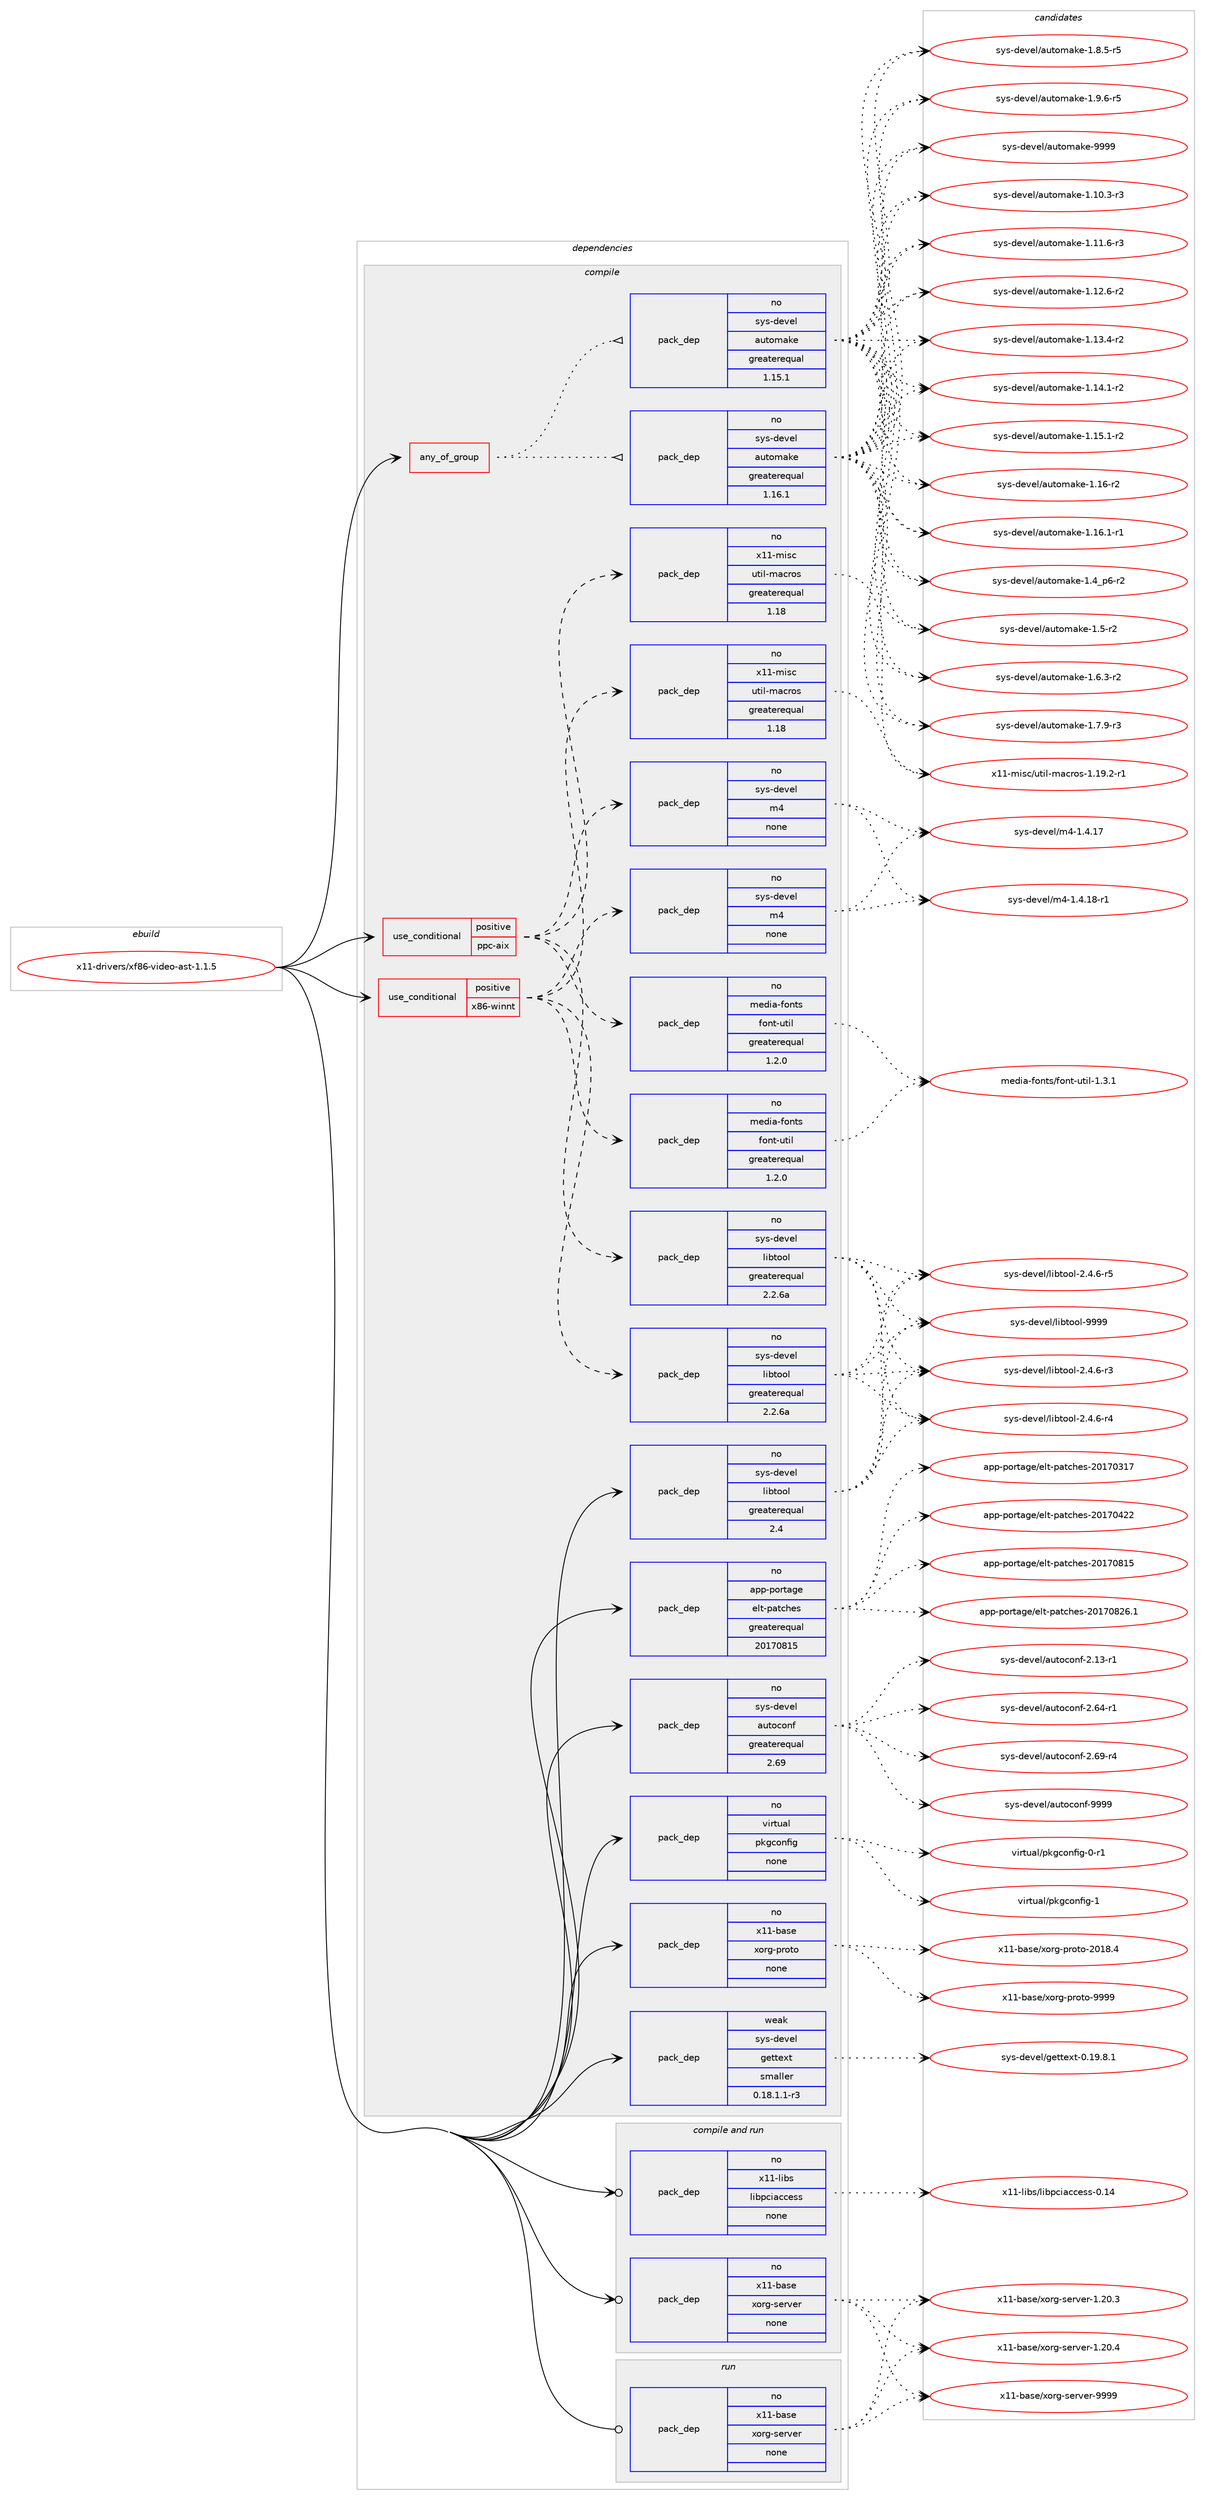 digraph prolog {

# *************
# Graph options
# *************

newrank=true;
concentrate=true;
compound=true;
graph [rankdir=LR,fontname=Helvetica,fontsize=10,ranksep=1.5];#, ranksep=2.5, nodesep=0.2];
edge  [arrowhead=vee];
node  [fontname=Helvetica,fontsize=10];

# **********
# The ebuild
# **********

subgraph cluster_leftcol {
color=gray;
rank=same;
label=<<i>ebuild</i>>;
id [label="x11-drivers/xf86-video-ast-1.1.5", color=red, width=4, href="../x11-drivers/xf86-video-ast-1.1.5.svg"];
}

# ****************
# The dependencies
# ****************

subgraph cluster_midcol {
color=gray;
label=<<i>dependencies</i>>;
subgraph cluster_compile {
fillcolor="#eeeeee";
style=filled;
label=<<i>compile</i>>;
subgraph any28464 {
dependency1757232 [label=<<TABLE BORDER="0" CELLBORDER="1" CELLSPACING="0" CELLPADDING="4"><TR><TD CELLPADDING="10">any_of_group</TD></TR></TABLE>>, shape=none, color=red];subgraph pack1262045 {
dependency1757233 [label=<<TABLE BORDER="0" CELLBORDER="1" CELLSPACING="0" CELLPADDING="4" WIDTH="220"><TR><TD ROWSPAN="6" CELLPADDING="30">pack_dep</TD></TR><TR><TD WIDTH="110">no</TD></TR><TR><TD>sys-devel</TD></TR><TR><TD>automake</TD></TR><TR><TD>greaterequal</TD></TR><TR><TD>1.16.1</TD></TR></TABLE>>, shape=none, color=blue];
}
dependency1757232:e -> dependency1757233:w [weight=20,style="dotted",arrowhead="oinv"];
subgraph pack1262046 {
dependency1757234 [label=<<TABLE BORDER="0" CELLBORDER="1" CELLSPACING="0" CELLPADDING="4" WIDTH="220"><TR><TD ROWSPAN="6" CELLPADDING="30">pack_dep</TD></TR><TR><TD WIDTH="110">no</TD></TR><TR><TD>sys-devel</TD></TR><TR><TD>automake</TD></TR><TR><TD>greaterequal</TD></TR><TR><TD>1.15.1</TD></TR></TABLE>>, shape=none, color=blue];
}
dependency1757232:e -> dependency1757234:w [weight=20,style="dotted",arrowhead="oinv"];
}
id:e -> dependency1757232:w [weight=20,style="solid",arrowhead="vee"];
subgraph cond465720 {
dependency1757235 [label=<<TABLE BORDER="0" CELLBORDER="1" CELLSPACING="0" CELLPADDING="4"><TR><TD ROWSPAN="3" CELLPADDING="10">use_conditional</TD></TR><TR><TD>positive</TD></TR><TR><TD>ppc-aix</TD></TR></TABLE>>, shape=none, color=red];
subgraph pack1262047 {
dependency1757236 [label=<<TABLE BORDER="0" CELLBORDER="1" CELLSPACING="0" CELLPADDING="4" WIDTH="220"><TR><TD ROWSPAN="6" CELLPADDING="30">pack_dep</TD></TR><TR><TD WIDTH="110">no</TD></TR><TR><TD>sys-devel</TD></TR><TR><TD>libtool</TD></TR><TR><TD>greaterequal</TD></TR><TR><TD>2.2.6a</TD></TR></TABLE>>, shape=none, color=blue];
}
dependency1757235:e -> dependency1757236:w [weight=20,style="dashed",arrowhead="vee"];
subgraph pack1262048 {
dependency1757237 [label=<<TABLE BORDER="0" CELLBORDER="1" CELLSPACING="0" CELLPADDING="4" WIDTH="220"><TR><TD ROWSPAN="6" CELLPADDING="30">pack_dep</TD></TR><TR><TD WIDTH="110">no</TD></TR><TR><TD>sys-devel</TD></TR><TR><TD>m4</TD></TR><TR><TD>none</TD></TR><TR><TD></TD></TR></TABLE>>, shape=none, color=blue];
}
dependency1757235:e -> dependency1757237:w [weight=20,style="dashed",arrowhead="vee"];
subgraph pack1262049 {
dependency1757238 [label=<<TABLE BORDER="0" CELLBORDER="1" CELLSPACING="0" CELLPADDING="4" WIDTH="220"><TR><TD ROWSPAN="6" CELLPADDING="30">pack_dep</TD></TR><TR><TD WIDTH="110">no</TD></TR><TR><TD>x11-misc</TD></TR><TR><TD>util-macros</TD></TR><TR><TD>greaterequal</TD></TR><TR><TD>1.18</TD></TR></TABLE>>, shape=none, color=blue];
}
dependency1757235:e -> dependency1757238:w [weight=20,style="dashed",arrowhead="vee"];
subgraph pack1262050 {
dependency1757239 [label=<<TABLE BORDER="0" CELLBORDER="1" CELLSPACING="0" CELLPADDING="4" WIDTH="220"><TR><TD ROWSPAN="6" CELLPADDING="30">pack_dep</TD></TR><TR><TD WIDTH="110">no</TD></TR><TR><TD>media-fonts</TD></TR><TR><TD>font-util</TD></TR><TR><TD>greaterequal</TD></TR><TR><TD>1.2.0</TD></TR></TABLE>>, shape=none, color=blue];
}
dependency1757235:e -> dependency1757239:w [weight=20,style="dashed",arrowhead="vee"];
}
id:e -> dependency1757235:w [weight=20,style="solid",arrowhead="vee"];
subgraph cond465721 {
dependency1757240 [label=<<TABLE BORDER="0" CELLBORDER="1" CELLSPACING="0" CELLPADDING="4"><TR><TD ROWSPAN="3" CELLPADDING="10">use_conditional</TD></TR><TR><TD>positive</TD></TR><TR><TD>x86-winnt</TD></TR></TABLE>>, shape=none, color=red];
subgraph pack1262051 {
dependency1757241 [label=<<TABLE BORDER="0" CELLBORDER="1" CELLSPACING="0" CELLPADDING="4" WIDTH="220"><TR><TD ROWSPAN="6" CELLPADDING="30">pack_dep</TD></TR><TR><TD WIDTH="110">no</TD></TR><TR><TD>sys-devel</TD></TR><TR><TD>libtool</TD></TR><TR><TD>greaterequal</TD></TR><TR><TD>2.2.6a</TD></TR></TABLE>>, shape=none, color=blue];
}
dependency1757240:e -> dependency1757241:w [weight=20,style="dashed",arrowhead="vee"];
subgraph pack1262052 {
dependency1757242 [label=<<TABLE BORDER="0" CELLBORDER="1" CELLSPACING="0" CELLPADDING="4" WIDTH="220"><TR><TD ROWSPAN="6" CELLPADDING="30">pack_dep</TD></TR><TR><TD WIDTH="110">no</TD></TR><TR><TD>sys-devel</TD></TR><TR><TD>m4</TD></TR><TR><TD>none</TD></TR><TR><TD></TD></TR></TABLE>>, shape=none, color=blue];
}
dependency1757240:e -> dependency1757242:w [weight=20,style="dashed",arrowhead="vee"];
subgraph pack1262053 {
dependency1757243 [label=<<TABLE BORDER="0" CELLBORDER="1" CELLSPACING="0" CELLPADDING="4" WIDTH="220"><TR><TD ROWSPAN="6" CELLPADDING="30">pack_dep</TD></TR><TR><TD WIDTH="110">no</TD></TR><TR><TD>x11-misc</TD></TR><TR><TD>util-macros</TD></TR><TR><TD>greaterequal</TD></TR><TR><TD>1.18</TD></TR></TABLE>>, shape=none, color=blue];
}
dependency1757240:e -> dependency1757243:w [weight=20,style="dashed",arrowhead="vee"];
subgraph pack1262054 {
dependency1757244 [label=<<TABLE BORDER="0" CELLBORDER="1" CELLSPACING="0" CELLPADDING="4" WIDTH="220"><TR><TD ROWSPAN="6" CELLPADDING="30">pack_dep</TD></TR><TR><TD WIDTH="110">no</TD></TR><TR><TD>media-fonts</TD></TR><TR><TD>font-util</TD></TR><TR><TD>greaterequal</TD></TR><TR><TD>1.2.0</TD></TR></TABLE>>, shape=none, color=blue];
}
dependency1757240:e -> dependency1757244:w [weight=20,style="dashed",arrowhead="vee"];
}
id:e -> dependency1757240:w [weight=20,style="solid",arrowhead="vee"];
subgraph pack1262055 {
dependency1757245 [label=<<TABLE BORDER="0" CELLBORDER="1" CELLSPACING="0" CELLPADDING="4" WIDTH="220"><TR><TD ROWSPAN="6" CELLPADDING="30">pack_dep</TD></TR><TR><TD WIDTH="110">no</TD></TR><TR><TD>app-portage</TD></TR><TR><TD>elt-patches</TD></TR><TR><TD>greaterequal</TD></TR><TR><TD>20170815</TD></TR></TABLE>>, shape=none, color=blue];
}
id:e -> dependency1757245:w [weight=20,style="solid",arrowhead="vee"];
subgraph pack1262056 {
dependency1757246 [label=<<TABLE BORDER="0" CELLBORDER="1" CELLSPACING="0" CELLPADDING="4" WIDTH="220"><TR><TD ROWSPAN="6" CELLPADDING="30">pack_dep</TD></TR><TR><TD WIDTH="110">no</TD></TR><TR><TD>sys-devel</TD></TR><TR><TD>autoconf</TD></TR><TR><TD>greaterequal</TD></TR><TR><TD>2.69</TD></TR></TABLE>>, shape=none, color=blue];
}
id:e -> dependency1757246:w [weight=20,style="solid",arrowhead="vee"];
subgraph pack1262057 {
dependency1757247 [label=<<TABLE BORDER="0" CELLBORDER="1" CELLSPACING="0" CELLPADDING="4" WIDTH="220"><TR><TD ROWSPAN="6" CELLPADDING="30">pack_dep</TD></TR><TR><TD WIDTH="110">no</TD></TR><TR><TD>sys-devel</TD></TR><TR><TD>libtool</TD></TR><TR><TD>greaterequal</TD></TR><TR><TD>2.4</TD></TR></TABLE>>, shape=none, color=blue];
}
id:e -> dependency1757247:w [weight=20,style="solid",arrowhead="vee"];
subgraph pack1262058 {
dependency1757248 [label=<<TABLE BORDER="0" CELLBORDER="1" CELLSPACING="0" CELLPADDING="4" WIDTH="220"><TR><TD ROWSPAN="6" CELLPADDING="30">pack_dep</TD></TR><TR><TD WIDTH="110">no</TD></TR><TR><TD>virtual</TD></TR><TR><TD>pkgconfig</TD></TR><TR><TD>none</TD></TR><TR><TD></TD></TR></TABLE>>, shape=none, color=blue];
}
id:e -> dependency1757248:w [weight=20,style="solid",arrowhead="vee"];
subgraph pack1262059 {
dependency1757249 [label=<<TABLE BORDER="0" CELLBORDER="1" CELLSPACING="0" CELLPADDING="4" WIDTH="220"><TR><TD ROWSPAN="6" CELLPADDING="30">pack_dep</TD></TR><TR><TD WIDTH="110">no</TD></TR><TR><TD>x11-base</TD></TR><TR><TD>xorg-proto</TD></TR><TR><TD>none</TD></TR><TR><TD></TD></TR></TABLE>>, shape=none, color=blue];
}
id:e -> dependency1757249:w [weight=20,style="solid",arrowhead="vee"];
subgraph pack1262060 {
dependency1757250 [label=<<TABLE BORDER="0" CELLBORDER="1" CELLSPACING="0" CELLPADDING="4" WIDTH="220"><TR><TD ROWSPAN="6" CELLPADDING="30">pack_dep</TD></TR><TR><TD WIDTH="110">weak</TD></TR><TR><TD>sys-devel</TD></TR><TR><TD>gettext</TD></TR><TR><TD>smaller</TD></TR><TR><TD>0.18.1.1-r3</TD></TR></TABLE>>, shape=none, color=blue];
}
id:e -> dependency1757250:w [weight=20,style="solid",arrowhead="vee"];
}
subgraph cluster_compileandrun {
fillcolor="#eeeeee";
style=filled;
label=<<i>compile and run</i>>;
subgraph pack1262061 {
dependency1757251 [label=<<TABLE BORDER="0" CELLBORDER="1" CELLSPACING="0" CELLPADDING="4" WIDTH="220"><TR><TD ROWSPAN="6" CELLPADDING="30">pack_dep</TD></TR><TR><TD WIDTH="110">no</TD></TR><TR><TD>x11-base</TD></TR><TR><TD>xorg-server</TD></TR><TR><TD>none</TD></TR><TR><TD></TD></TR></TABLE>>, shape=none, color=blue];
}
id:e -> dependency1757251:w [weight=20,style="solid",arrowhead="odotvee"];
subgraph pack1262062 {
dependency1757252 [label=<<TABLE BORDER="0" CELLBORDER="1" CELLSPACING="0" CELLPADDING="4" WIDTH="220"><TR><TD ROWSPAN="6" CELLPADDING="30">pack_dep</TD></TR><TR><TD WIDTH="110">no</TD></TR><TR><TD>x11-libs</TD></TR><TR><TD>libpciaccess</TD></TR><TR><TD>none</TD></TR><TR><TD></TD></TR></TABLE>>, shape=none, color=blue];
}
id:e -> dependency1757252:w [weight=20,style="solid",arrowhead="odotvee"];
}
subgraph cluster_run {
fillcolor="#eeeeee";
style=filled;
label=<<i>run</i>>;
subgraph pack1262063 {
dependency1757253 [label=<<TABLE BORDER="0" CELLBORDER="1" CELLSPACING="0" CELLPADDING="4" WIDTH="220"><TR><TD ROWSPAN="6" CELLPADDING="30">pack_dep</TD></TR><TR><TD WIDTH="110">no</TD></TR><TR><TD>x11-base</TD></TR><TR><TD>xorg-server</TD></TR><TR><TD>none</TD></TR><TR><TD></TD></TR></TABLE>>, shape=none, color=blue];
}
id:e -> dependency1757253:w [weight=20,style="solid",arrowhead="odot"];
}
}

# **************
# The candidates
# **************

subgraph cluster_choices {
rank=same;
color=gray;
label=<<i>candidates</i>>;

subgraph choice1262045 {
color=black;
nodesep=1;
choice11512111545100101118101108479711711611110997107101454946494846514511451 [label="sys-devel/automake-1.10.3-r3", color=red, width=4,href="../sys-devel/automake-1.10.3-r3.svg"];
choice11512111545100101118101108479711711611110997107101454946494946544511451 [label="sys-devel/automake-1.11.6-r3", color=red, width=4,href="../sys-devel/automake-1.11.6-r3.svg"];
choice11512111545100101118101108479711711611110997107101454946495046544511450 [label="sys-devel/automake-1.12.6-r2", color=red, width=4,href="../sys-devel/automake-1.12.6-r2.svg"];
choice11512111545100101118101108479711711611110997107101454946495146524511450 [label="sys-devel/automake-1.13.4-r2", color=red, width=4,href="../sys-devel/automake-1.13.4-r2.svg"];
choice11512111545100101118101108479711711611110997107101454946495246494511450 [label="sys-devel/automake-1.14.1-r2", color=red, width=4,href="../sys-devel/automake-1.14.1-r2.svg"];
choice11512111545100101118101108479711711611110997107101454946495346494511450 [label="sys-devel/automake-1.15.1-r2", color=red, width=4,href="../sys-devel/automake-1.15.1-r2.svg"];
choice1151211154510010111810110847971171161111099710710145494649544511450 [label="sys-devel/automake-1.16-r2", color=red, width=4,href="../sys-devel/automake-1.16-r2.svg"];
choice11512111545100101118101108479711711611110997107101454946495446494511449 [label="sys-devel/automake-1.16.1-r1", color=red, width=4,href="../sys-devel/automake-1.16.1-r1.svg"];
choice115121115451001011181011084797117116111109971071014549465295112544511450 [label="sys-devel/automake-1.4_p6-r2", color=red, width=4,href="../sys-devel/automake-1.4_p6-r2.svg"];
choice11512111545100101118101108479711711611110997107101454946534511450 [label="sys-devel/automake-1.5-r2", color=red, width=4,href="../sys-devel/automake-1.5-r2.svg"];
choice115121115451001011181011084797117116111109971071014549465446514511450 [label="sys-devel/automake-1.6.3-r2", color=red, width=4,href="../sys-devel/automake-1.6.3-r2.svg"];
choice115121115451001011181011084797117116111109971071014549465546574511451 [label="sys-devel/automake-1.7.9-r3", color=red, width=4,href="../sys-devel/automake-1.7.9-r3.svg"];
choice115121115451001011181011084797117116111109971071014549465646534511453 [label="sys-devel/automake-1.8.5-r5", color=red, width=4,href="../sys-devel/automake-1.8.5-r5.svg"];
choice115121115451001011181011084797117116111109971071014549465746544511453 [label="sys-devel/automake-1.9.6-r5", color=red, width=4,href="../sys-devel/automake-1.9.6-r5.svg"];
choice115121115451001011181011084797117116111109971071014557575757 [label="sys-devel/automake-9999", color=red, width=4,href="../sys-devel/automake-9999.svg"];
dependency1757233:e -> choice11512111545100101118101108479711711611110997107101454946494846514511451:w [style=dotted,weight="100"];
dependency1757233:e -> choice11512111545100101118101108479711711611110997107101454946494946544511451:w [style=dotted,weight="100"];
dependency1757233:e -> choice11512111545100101118101108479711711611110997107101454946495046544511450:w [style=dotted,weight="100"];
dependency1757233:e -> choice11512111545100101118101108479711711611110997107101454946495146524511450:w [style=dotted,weight="100"];
dependency1757233:e -> choice11512111545100101118101108479711711611110997107101454946495246494511450:w [style=dotted,weight="100"];
dependency1757233:e -> choice11512111545100101118101108479711711611110997107101454946495346494511450:w [style=dotted,weight="100"];
dependency1757233:e -> choice1151211154510010111810110847971171161111099710710145494649544511450:w [style=dotted,weight="100"];
dependency1757233:e -> choice11512111545100101118101108479711711611110997107101454946495446494511449:w [style=dotted,weight="100"];
dependency1757233:e -> choice115121115451001011181011084797117116111109971071014549465295112544511450:w [style=dotted,weight="100"];
dependency1757233:e -> choice11512111545100101118101108479711711611110997107101454946534511450:w [style=dotted,weight="100"];
dependency1757233:e -> choice115121115451001011181011084797117116111109971071014549465446514511450:w [style=dotted,weight="100"];
dependency1757233:e -> choice115121115451001011181011084797117116111109971071014549465546574511451:w [style=dotted,weight="100"];
dependency1757233:e -> choice115121115451001011181011084797117116111109971071014549465646534511453:w [style=dotted,weight="100"];
dependency1757233:e -> choice115121115451001011181011084797117116111109971071014549465746544511453:w [style=dotted,weight="100"];
dependency1757233:e -> choice115121115451001011181011084797117116111109971071014557575757:w [style=dotted,weight="100"];
}
subgraph choice1262046 {
color=black;
nodesep=1;
choice11512111545100101118101108479711711611110997107101454946494846514511451 [label="sys-devel/automake-1.10.3-r3", color=red, width=4,href="../sys-devel/automake-1.10.3-r3.svg"];
choice11512111545100101118101108479711711611110997107101454946494946544511451 [label="sys-devel/automake-1.11.6-r3", color=red, width=4,href="../sys-devel/automake-1.11.6-r3.svg"];
choice11512111545100101118101108479711711611110997107101454946495046544511450 [label="sys-devel/automake-1.12.6-r2", color=red, width=4,href="../sys-devel/automake-1.12.6-r2.svg"];
choice11512111545100101118101108479711711611110997107101454946495146524511450 [label="sys-devel/automake-1.13.4-r2", color=red, width=4,href="../sys-devel/automake-1.13.4-r2.svg"];
choice11512111545100101118101108479711711611110997107101454946495246494511450 [label="sys-devel/automake-1.14.1-r2", color=red, width=4,href="../sys-devel/automake-1.14.1-r2.svg"];
choice11512111545100101118101108479711711611110997107101454946495346494511450 [label="sys-devel/automake-1.15.1-r2", color=red, width=4,href="../sys-devel/automake-1.15.1-r2.svg"];
choice1151211154510010111810110847971171161111099710710145494649544511450 [label="sys-devel/automake-1.16-r2", color=red, width=4,href="../sys-devel/automake-1.16-r2.svg"];
choice11512111545100101118101108479711711611110997107101454946495446494511449 [label="sys-devel/automake-1.16.1-r1", color=red, width=4,href="../sys-devel/automake-1.16.1-r1.svg"];
choice115121115451001011181011084797117116111109971071014549465295112544511450 [label="sys-devel/automake-1.4_p6-r2", color=red, width=4,href="../sys-devel/automake-1.4_p6-r2.svg"];
choice11512111545100101118101108479711711611110997107101454946534511450 [label="sys-devel/automake-1.5-r2", color=red, width=4,href="../sys-devel/automake-1.5-r2.svg"];
choice115121115451001011181011084797117116111109971071014549465446514511450 [label="sys-devel/automake-1.6.3-r2", color=red, width=4,href="../sys-devel/automake-1.6.3-r2.svg"];
choice115121115451001011181011084797117116111109971071014549465546574511451 [label="sys-devel/automake-1.7.9-r3", color=red, width=4,href="../sys-devel/automake-1.7.9-r3.svg"];
choice115121115451001011181011084797117116111109971071014549465646534511453 [label="sys-devel/automake-1.8.5-r5", color=red, width=4,href="../sys-devel/automake-1.8.5-r5.svg"];
choice115121115451001011181011084797117116111109971071014549465746544511453 [label="sys-devel/automake-1.9.6-r5", color=red, width=4,href="../sys-devel/automake-1.9.6-r5.svg"];
choice115121115451001011181011084797117116111109971071014557575757 [label="sys-devel/automake-9999", color=red, width=4,href="../sys-devel/automake-9999.svg"];
dependency1757234:e -> choice11512111545100101118101108479711711611110997107101454946494846514511451:w [style=dotted,weight="100"];
dependency1757234:e -> choice11512111545100101118101108479711711611110997107101454946494946544511451:w [style=dotted,weight="100"];
dependency1757234:e -> choice11512111545100101118101108479711711611110997107101454946495046544511450:w [style=dotted,weight="100"];
dependency1757234:e -> choice11512111545100101118101108479711711611110997107101454946495146524511450:w [style=dotted,weight="100"];
dependency1757234:e -> choice11512111545100101118101108479711711611110997107101454946495246494511450:w [style=dotted,weight="100"];
dependency1757234:e -> choice11512111545100101118101108479711711611110997107101454946495346494511450:w [style=dotted,weight="100"];
dependency1757234:e -> choice1151211154510010111810110847971171161111099710710145494649544511450:w [style=dotted,weight="100"];
dependency1757234:e -> choice11512111545100101118101108479711711611110997107101454946495446494511449:w [style=dotted,weight="100"];
dependency1757234:e -> choice115121115451001011181011084797117116111109971071014549465295112544511450:w [style=dotted,weight="100"];
dependency1757234:e -> choice11512111545100101118101108479711711611110997107101454946534511450:w [style=dotted,weight="100"];
dependency1757234:e -> choice115121115451001011181011084797117116111109971071014549465446514511450:w [style=dotted,weight="100"];
dependency1757234:e -> choice115121115451001011181011084797117116111109971071014549465546574511451:w [style=dotted,weight="100"];
dependency1757234:e -> choice115121115451001011181011084797117116111109971071014549465646534511453:w [style=dotted,weight="100"];
dependency1757234:e -> choice115121115451001011181011084797117116111109971071014549465746544511453:w [style=dotted,weight="100"];
dependency1757234:e -> choice115121115451001011181011084797117116111109971071014557575757:w [style=dotted,weight="100"];
}
subgraph choice1262047 {
color=black;
nodesep=1;
choice1151211154510010111810110847108105981161111111084550465246544511451 [label="sys-devel/libtool-2.4.6-r3", color=red, width=4,href="../sys-devel/libtool-2.4.6-r3.svg"];
choice1151211154510010111810110847108105981161111111084550465246544511452 [label="sys-devel/libtool-2.4.6-r4", color=red, width=4,href="../sys-devel/libtool-2.4.6-r4.svg"];
choice1151211154510010111810110847108105981161111111084550465246544511453 [label="sys-devel/libtool-2.4.6-r5", color=red, width=4,href="../sys-devel/libtool-2.4.6-r5.svg"];
choice1151211154510010111810110847108105981161111111084557575757 [label="sys-devel/libtool-9999", color=red, width=4,href="../sys-devel/libtool-9999.svg"];
dependency1757236:e -> choice1151211154510010111810110847108105981161111111084550465246544511451:w [style=dotted,weight="100"];
dependency1757236:e -> choice1151211154510010111810110847108105981161111111084550465246544511452:w [style=dotted,weight="100"];
dependency1757236:e -> choice1151211154510010111810110847108105981161111111084550465246544511453:w [style=dotted,weight="100"];
dependency1757236:e -> choice1151211154510010111810110847108105981161111111084557575757:w [style=dotted,weight="100"];
}
subgraph choice1262048 {
color=black;
nodesep=1;
choice11512111545100101118101108471095245494652464955 [label="sys-devel/m4-1.4.17", color=red, width=4,href="../sys-devel/m4-1.4.17.svg"];
choice115121115451001011181011084710952454946524649564511449 [label="sys-devel/m4-1.4.18-r1", color=red, width=4,href="../sys-devel/m4-1.4.18-r1.svg"];
dependency1757237:e -> choice11512111545100101118101108471095245494652464955:w [style=dotted,weight="100"];
dependency1757237:e -> choice115121115451001011181011084710952454946524649564511449:w [style=dotted,weight="100"];
}
subgraph choice1262049 {
color=black;
nodesep=1;
choice1204949451091051159947117116105108451099799114111115454946495746504511449 [label="x11-misc/util-macros-1.19.2-r1", color=red, width=4,href="../x11-misc/util-macros-1.19.2-r1.svg"];
dependency1757238:e -> choice1204949451091051159947117116105108451099799114111115454946495746504511449:w [style=dotted,weight="100"];
}
subgraph choice1262050 {
color=black;
nodesep=1;
choice10910110010597451021111101161154710211111011645117116105108454946514649 [label="media-fonts/font-util-1.3.1", color=red, width=4,href="../media-fonts/font-util-1.3.1.svg"];
dependency1757239:e -> choice10910110010597451021111101161154710211111011645117116105108454946514649:w [style=dotted,weight="100"];
}
subgraph choice1262051 {
color=black;
nodesep=1;
choice1151211154510010111810110847108105981161111111084550465246544511451 [label="sys-devel/libtool-2.4.6-r3", color=red, width=4,href="../sys-devel/libtool-2.4.6-r3.svg"];
choice1151211154510010111810110847108105981161111111084550465246544511452 [label="sys-devel/libtool-2.4.6-r4", color=red, width=4,href="../sys-devel/libtool-2.4.6-r4.svg"];
choice1151211154510010111810110847108105981161111111084550465246544511453 [label="sys-devel/libtool-2.4.6-r5", color=red, width=4,href="../sys-devel/libtool-2.4.6-r5.svg"];
choice1151211154510010111810110847108105981161111111084557575757 [label="sys-devel/libtool-9999", color=red, width=4,href="../sys-devel/libtool-9999.svg"];
dependency1757241:e -> choice1151211154510010111810110847108105981161111111084550465246544511451:w [style=dotted,weight="100"];
dependency1757241:e -> choice1151211154510010111810110847108105981161111111084550465246544511452:w [style=dotted,weight="100"];
dependency1757241:e -> choice1151211154510010111810110847108105981161111111084550465246544511453:w [style=dotted,weight="100"];
dependency1757241:e -> choice1151211154510010111810110847108105981161111111084557575757:w [style=dotted,weight="100"];
}
subgraph choice1262052 {
color=black;
nodesep=1;
choice11512111545100101118101108471095245494652464955 [label="sys-devel/m4-1.4.17", color=red, width=4,href="../sys-devel/m4-1.4.17.svg"];
choice115121115451001011181011084710952454946524649564511449 [label="sys-devel/m4-1.4.18-r1", color=red, width=4,href="../sys-devel/m4-1.4.18-r1.svg"];
dependency1757242:e -> choice11512111545100101118101108471095245494652464955:w [style=dotted,weight="100"];
dependency1757242:e -> choice115121115451001011181011084710952454946524649564511449:w [style=dotted,weight="100"];
}
subgraph choice1262053 {
color=black;
nodesep=1;
choice1204949451091051159947117116105108451099799114111115454946495746504511449 [label="x11-misc/util-macros-1.19.2-r1", color=red, width=4,href="../x11-misc/util-macros-1.19.2-r1.svg"];
dependency1757243:e -> choice1204949451091051159947117116105108451099799114111115454946495746504511449:w [style=dotted,weight="100"];
}
subgraph choice1262054 {
color=black;
nodesep=1;
choice10910110010597451021111101161154710211111011645117116105108454946514649 [label="media-fonts/font-util-1.3.1", color=red, width=4,href="../media-fonts/font-util-1.3.1.svg"];
dependency1757244:e -> choice10910110010597451021111101161154710211111011645117116105108454946514649:w [style=dotted,weight="100"];
}
subgraph choice1262055 {
color=black;
nodesep=1;
choice97112112451121111141169710310147101108116451129711699104101115455048495548514955 [label="app-portage/elt-patches-20170317", color=red, width=4,href="../app-portage/elt-patches-20170317.svg"];
choice97112112451121111141169710310147101108116451129711699104101115455048495548525050 [label="app-portage/elt-patches-20170422", color=red, width=4,href="../app-portage/elt-patches-20170422.svg"];
choice97112112451121111141169710310147101108116451129711699104101115455048495548564953 [label="app-portage/elt-patches-20170815", color=red, width=4,href="../app-portage/elt-patches-20170815.svg"];
choice971121124511211111411697103101471011081164511297116991041011154550484955485650544649 [label="app-portage/elt-patches-20170826.1", color=red, width=4,href="../app-portage/elt-patches-20170826.1.svg"];
dependency1757245:e -> choice97112112451121111141169710310147101108116451129711699104101115455048495548514955:w [style=dotted,weight="100"];
dependency1757245:e -> choice97112112451121111141169710310147101108116451129711699104101115455048495548525050:w [style=dotted,weight="100"];
dependency1757245:e -> choice97112112451121111141169710310147101108116451129711699104101115455048495548564953:w [style=dotted,weight="100"];
dependency1757245:e -> choice971121124511211111411697103101471011081164511297116991041011154550484955485650544649:w [style=dotted,weight="100"];
}
subgraph choice1262056 {
color=black;
nodesep=1;
choice1151211154510010111810110847971171161119911111010245504649514511449 [label="sys-devel/autoconf-2.13-r1", color=red, width=4,href="../sys-devel/autoconf-2.13-r1.svg"];
choice1151211154510010111810110847971171161119911111010245504654524511449 [label="sys-devel/autoconf-2.64-r1", color=red, width=4,href="../sys-devel/autoconf-2.64-r1.svg"];
choice1151211154510010111810110847971171161119911111010245504654574511452 [label="sys-devel/autoconf-2.69-r4", color=red, width=4,href="../sys-devel/autoconf-2.69-r4.svg"];
choice115121115451001011181011084797117116111991111101024557575757 [label="sys-devel/autoconf-9999", color=red, width=4,href="../sys-devel/autoconf-9999.svg"];
dependency1757246:e -> choice1151211154510010111810110847971171161119911111010245504649514511449:w [style=dotted,weight="100"];
dependency1757246:e -> choice1151211154510010111810110847971171161119911111010245504654524511449:w [style=dotted,weight="100"];
dependency1757246:e -> choice1151211154510010111810110847971171161119911111010245504654574511452:w [style=dotted,weight="100"];
dependency1757246:e -> choice115121115451001011181011084797117116111991111101024557575757:w [style=dotted,weight="100"];
}
subgraph choice1262057 {
color=black;
nodesep=1;
choice1151211154510010111810110847108105981161111111084550465246544511451 [label="sys-devel/libtool-2.4.6-r3", color=red, width=4,href="../sys-devel/libtool-2.4.6-r3.svg"];
choice1151211154510010111810110847108105981161111111084550465246544511452 [label="sys-devel/libtool-2.4.6-r4", color=red, width=4,href="../sys-devel/libtool-2.4.6-r4.svg"];
choice1151211154510010111810110847108105981161111111084550465246544511453 [label="sys-devel/libtool-2.4.6-r5", color=red, width=4,href="../sys-devel/libtool-2.4.6-r5.svg"];
choice1151211154510010111810110847108105981161111111084557575757 [label="sys-devel/libtool-9999", color=red, width=4,href="../sys-devel/libtool-9999.svg"];
dependency1757247:e -> choice1151211154510010111810110847108105981161111111084550465246544511451:w [style=dotted,weight="100"];
dependency1757247:e -> choice1151211154510010111810110847108105981161111111084550465246544511452:w [style=dotted,weight="100"];
dependency1757247:e -> choice1151211154510010111810110847108105981161111111084550465246544511453:w [style=dotted,weight="100"];
dependency1757247:e -> choice1151211154510010111810110847108105981161111111084557575757:w [style=dotted,weight="100"];
}
subgraph choice1262058 {
color=black;
nodesep=1;
choice11810511411611797108471121071039911111010210510345484511449 [label="virtual/pkgconfig-0-r1", color=red, width=4,href="../virtual/pkgconfig-0-r1.svg"];
choice1181051141161179710847112107103991111101021051034549 [label="virtual/pkgconfig-1", color=red, width=4,href="../virtual/pkgconfig-1.svg"];
dependency1757248:e -> choice11810511411611797108471121071039911111010210510345484511449:w [style=dotted,weight="100"];
dependency1757248:e -> choice1181051141161179710847112107103991111101021051034549:w [style=dotted,weight="100"];
}
subgraph choice1262059 {
color=black;
nodesep=1;
choice1204949459897115101471201111141034511211411111611145504849564652 [label="x11-base/xorg-proto-2018.4", color=red, width=4,href="../x11-base/xorg-proto-2018.4.svg"];
choice120494945989711510147120111114103451121141111161114557575757 [label="x11-base/xorg-proto-9999", color=red, width=4,href="../x11-base/xorg-proto-9999.svg"];
dependency1757249:e -> choice1204949459897115101471201111141034511211411111611145504849564652:w [style=dotted,weight="100"];
dependency1757249:e -> choice120494945989711510147120111114103451121141111161114557575757:w [style=dotted,weight="100"];
}
subgraph choice1262060 {
color=black;
nodesep=1;
choice1151211154510010111810110847103101116116101120116454846495746564649 [label="sys-devel/gettext-0.19.8.1", color=red, width=4,href="../sys-devel/gettext-0.19.8.1.svg"];
dependency1757250:e -> choice1151211154510010111810110847103101116116101120116454846495746564649:w [style=dotted,weight="100"];
}
subgraph choice1262061 {
color=black;
nodesep=1;
choice1204949459897115101471201111141034511510111411810111445494650484651 [label="x11-base/xorg-server-1.20.3", color=red, width=4,href="../x11-base/xorg-server-1.20.3.svg"];
choice1204949459897115101471201111141034511510111411810111445494650484652 [label="x11-base/xorg-server-1.20.4", color=red, width=4,href="../x11-base/xorg-server-1.20.4.svg"];
choice120494945989711510147120111114103451151011141181011144557575757 [label="x11-base/xorg-server-9999", color=red, width=4,href="../x11-base/xorg-server-9999.svg"];
dependency1757251:e -> choice1204949459897115101471201111141034511510111411810111445494650484651:w [style=dotted,weight="100"];
dependency1757251:e -> choice1204949459897115101471201111141034511510111411810111445494650484652:w [style=dotted,weight="100"];
dependency1757251:e -> choice120494945989711510147120111114103451151011141181011144557575757:w [style=dotted,weight="100"];
}
subgraph choice1262062 {
color=black;
nodesep=1;
choice120494945108105981154710810598112991059799991011151154548464952 [label="x11-libs/libpciaccess-0.14", color=red, width=4,href="../x11-libs/libpciaccess-0.14.svg"];
dependency1757252:e -> choice120494945108105981154710810598112991059799991011151154548464952:w [style=dotted,weight="100"];
}
subgraph choice1262063 {
color=black;
nodesep=1;
choice1204949459897115101471201111141034511510111411810111445494650484651 [label="x11-base/xorg-server-1.20.3", color=red, width=4,href="../x11-base/xorg-server-1.20.3.svg"];
choice1204949459897115101471201111141034511510111411810111445494650484652 [label="x11-base/xorg-server-1.20.4", color=red, width=4,href="../x11-base/xorg-server-1.20.4.svg"];
choice120494945989711510147120111114103451151011141181011144557575757 [label="x11-base/xorg-server-9999", color=red, width=4,href="../x11-base/xorg-server-9999.svg"];
dependency1757253:e -> choice1204949459897115101471201111141034511510111411810111445494650484651:w [style=dotted,weight="100"];
dependency1757253:e -> choice1204949459897115101471201111141034511510111411810111445494650484652:w [style=dotted,weight="100"];
dependency1757253:e -> choice120494945989711510147120111114103451151011141181011144557575757:w [style=dotted,weight="100"];
}
}

}
